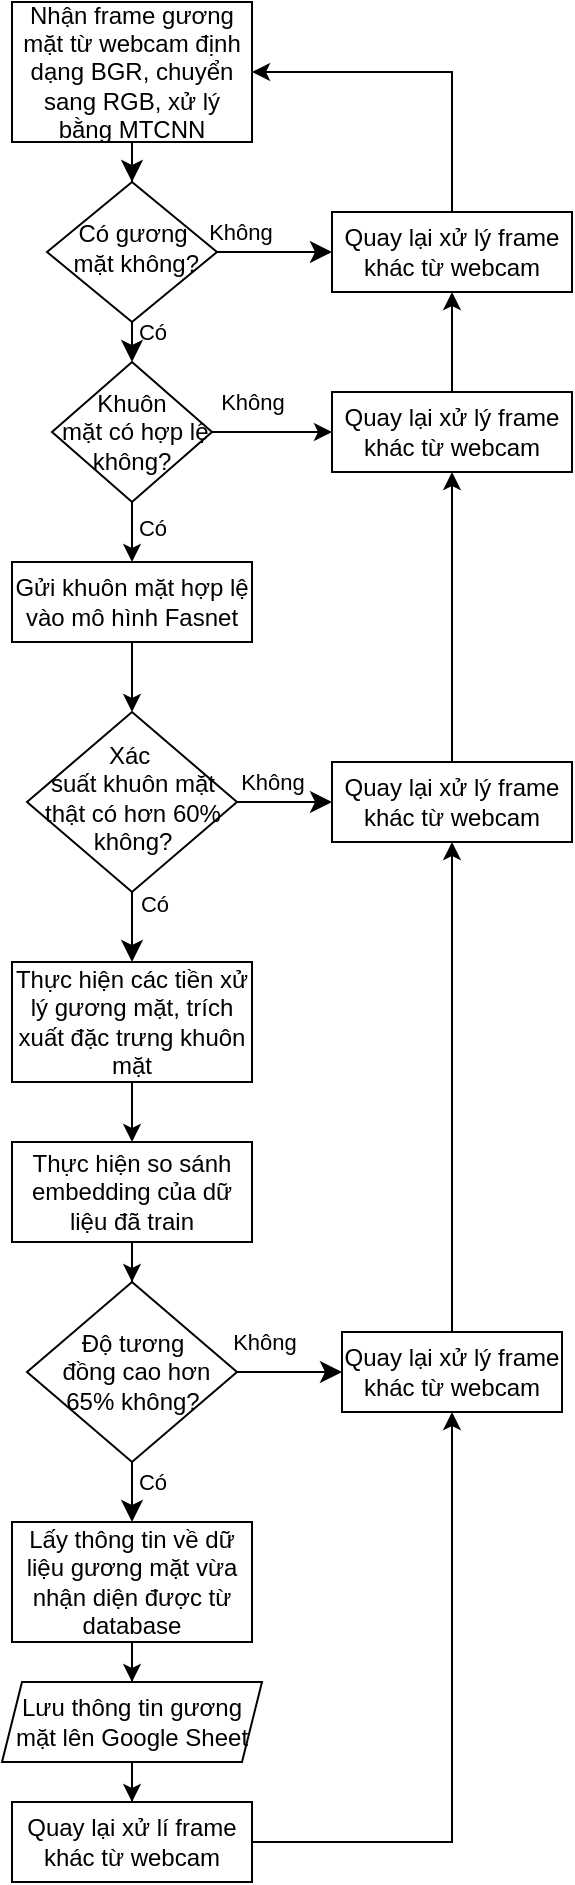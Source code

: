 <mxfile version="28.0.3">
  <diagram id="C5RBs43oDa-KdzZeNtuy" name="Page-1">
    <mxGraphModel dx="1152" dy="1865" grid="0" gridSize="10" guides="1" tooltips="1" connect="1" arrows="1" fold="1" page="1" pageScale="1" pageWidth="827" pageHeight="1169" background="#ffffff" math="0" shadow="0">
      <root>
        <mxCell id="WIyWlLk6GJQsqaUBKTNV-0" />
        <mxCell id="WIyWlLk6GJQsqaUBKTNV-1" parent="WIyWlLk6GJQsqaUBKTNV-0" />
        <mxCell id="WIyWlLk6GJQsqaUBKTNV-2" value="" style="rounded=0;html=1;jettySize=auto;orthogonalLoop=1;fontSize=11;endArrow=classic;endFill=1;endSize=8;strokeWidth=1;shadow=0;labelBackgroundColor=none;edgeStyle=orthogonalEdgeStyle;exitX=0.5;exitY=1;exitDx=0;exitDy=0;" parent="WIyWlLk6GJQsqaUBKTNV-1" source="A56iYJxM9WRR-LLqGUsY-35" target="WIyWlLk6GJQsqaUBKTNV-6" edge="1">
          <mxGeometry relative="1" as="geometry">
            <mxPoint x="220" y="50" as="sourcePoint" />
          </mxGeometry>
        </mxCell>
        <mxCell id="WIyWlLk6GJQsqaUBKTNV-5" value="Không" style="edgeStyle=orthogonalEdgeStyle;rounded=0;html=1;jettySize=auto;orthogonalLoop=1;fontSize=11;endArrow=classic;endFill=1;endSize=8;strokeWidth=1;shadow=0;labelBackgroundColor=none;entryX=0;entryY=0.5;entryDx=0;entryDy=0;exitX=1;exitY=0.5;exitDx=0;exitDy=0;" parent="WIyWlLk6GJQsqaUBKTNV-1" source="WIyWlLk6GJQsqaUBKTNV-6" target="A56iYJxM9WRR-LLqGUsY-23" edge="1">
          <mxGeometry x="-0.604" y="10" relative="1" as="geometry">
            <mxPoint as="offset" />
            <mxPoint x="320.0" y="120" as="targetPoint" />
            <Array as="points">
              <mxPoint x="290" y="105" />
              <mxPoint x="290" y="105" />
            </Array>
          </mxGeometry>
        </mxCell>
        <mxCell id="WIyWlLk6GJQsqaUBKTNV-6" value="Có gương&lt;div&gt;&amp;nbsp;mặt không?&lt;/div&gt;" style="rhombus;whiteSpace=wrap;html=1;shadow=0;fontFamily=Helvetica;fontSize=12;align=center;strokeWidth=1;spacing=6;spacingTop=-4;" parent="WIyWlLk6GJQsqaUBKTNV-1" vertex="1">
          <mxGeometry x="177.5" y="70" width="85" height="70" as="geometry" />
        </mxCell>
        <mxCell id="WIyWlLk6GJQsqaUBKTNV-8" value="Có" style="rounded=0;html=1;jettySize=auto;orthogonalLoop=1;fontSize=11;endArrow=classic;endFill=1;endSize=8;strokeWidth=1;shadow=0;labelBackgroundColor=none;edgeStyle=orthogonalEdgeStyle;" parent="WIyWlLk6GJQsqaUBKTNV-1" source="WIyWlLk6GJQsqaUBKTNV-10" edge="1">
          <mxGeometry x="-0.718" y="10" relative="1" as="geometry">
            <mxPoint x="1" y="1" as="offset" />
            <mxPoint x="220" y="460" as="targetPoint" />
          </mxGeometry>
        </mxCell>
        <mxCell id="WIyWlLk6GJQsqaUBKTNV-9" value="Không" style="edgeStyle=orthogonalEdgeStyle;rounded=0;html=1;jettySize=auto;orthogonalLoop=1;fontSize=11;endArrow=classic;endFill=1;endSize=8;strokeWidth=1;shadow=0;labelBackgroundColor=none;" parent="WIyWlLk6GJQsqaUBKTNV-1" source="WIyWlLk6GJQsqaUBKTNV-10" edge="1">
          <mxGeometry x="-0.271" y="10" relative="1" as="geometry">
            <mxPoint as="offset" />
            <mxPoint x="320" y="380" as="targetPoint" />
          </mxGeometry>
        </mxCell>
        <mxCell id="WIyWlLk6GJQsqaUBKTNV-10" value="&lt;div&gt;Xác&amp;nbsp;&lt;/div&gt;&lt;div&gt;suất khuôn mặt thật có hơn 60% không?&lt;/div&gt;" style="rhombus;whiteSpace=wrap;html=1;shadow=0;fontFamily=Helvetica;fontSize=12;align=center;strokeWidth=1;spacing=6;spacingTop=-4;" parent="WIyWlLk6GJQsqaUBKTNV-1" vertex="1">
          <mxGeometry x="167.5" y="335" width="105" height="90" as="geometry" />
        </mxCell>
        <mxCell id="A56iYJxM9WRR-LLqGUsY-8" value="" style="edgeStyle=orthogonalEdgeStyle;rounded=0;orthogonalLoop=1;jettySize=auto;html=1;" edge="1" parent="WIyWlLk6GJQsqaUBKTNV-1">
          <mxGeometry relative="1" as="geometry">
            <mxPoint x="220" y="520" as="sourcePoint" />
            <mxPoint x="220" y="550" as="targetPoint" />
          </mxGeometry>
        </mxCell>
        <mxCell id="A56iYJxM9WRR-LLqGUsY-4" value="" style="edgeStyle=orthogonalEdgeStyle;rounded=0;orthogonalLoop=1;jettySize=auto;html=1;endArrow=classic;endFill=1;exitX=0.5;exitY=1;exitDx=0;exitDy=0;" edge="1" parent="WIyWlLk6GJQsqaUBKTNV-1" source="A56iYJxM9WRR-LLqGUsY-22" target="WIyWlLk6GJQsqaUBKTNV-10">
          <mxGeometry relative="1" as="geometry">
            <mxPoint x="220" y="310" as="sourcePoint" />
            <Array as="points" />
          </mxGeometry>
        </mxCell>
        <mxCell id="A56iYJxM9WRR-LLqGUsY-13" value="" style="edgeStyle=orthogonalEdgeStyle;rounded=0;orthogonalLoop=1;jettySize=auto;html=1;exitX=0.5;exitY=1;exitDx=0;exitDy=0;" edge="1" parent="WIyWlLk6GJQsqaUBKTNV-1" source="A56iYJxM9WRR-LLqGUsY-20" target="A56iYJxM9WRR-LLqGUsY-11">
          <mxGeometry relative="1" as="geometry">
            <mxPoint x="220" y="610" as="sourcePoint" />
          </mxGeometry>
        </mxCell>
        <mxCell id="A56iYJxM9WRR-LLqGUsY-11" value="&lt;div&gt;Độ&amp;nbsp;&lt;span style=&quot;background-color: transparent; color: light-dark(rgb(0, 0, 0), rgb(255, 255, 255));&quot;&gt;tương&lt;/span&gt;&lt;/div&gt;&lt;div&gt;&amp;nbsp;đồng cao hơn 65%&amp;nbsp;&lt;span style=&quot;background-color: transparent; color: light-dark(rgb(0, 0, 0), rgb(255, 255, 255));&quot;&gt;không?&lt;/span&gt;&lt;/div&gt;" style="rhombus;whiteSpace=wrap;html=1;" vertex="1" parent="WIyWlLk6GJQsqaUBKTNV-1">
          <mxGeometry x="167.5" y="620" width="105" height="90" as="geometry" />
        </mxCell>
        <mxCell id="A56iYJxM9WRR-LLqGUsY-14" value="Không" style="edgeStyle=orthogonalEdgeStyle;rounded=0;html=1;jettySize=auto;orthogonalLoop=1;fontSize=11;endArrow=classic;endFill=1;endSize=8;strokeWidth=1;shadow=0;labelBackgroundColor=none;exitX=1;exitY=0.5;exitDx=0;exitDy=0;" edge="1" parent="WIyWlLk6GJQsqaUBKTNV-1" source="A56iYJxM9WRR-LLqGUsY-11">
          <mxGeometry x="-0.511" y="15" relative="1" as="geometry">
            <mxPoint as="offset" />
            <mxPoint x="265" y="664.76" as="sourcePoint" />
            <mxPoint x="325" y="665" as="targetPoint" />
          </mxGeometry>
        </mxCell>
        <mxCell id="A56iYJxM9WRR-LLqGUsY-15" value="Có" style="rounded=0;html=1;jettySize=auto;orthogonalLoop=1;fontSize=11;endArrow=classic;endFill=1;endSize=8;strokeWidth=1;shadow=0;labelBackgroundColor=none;edgeStyle=orthogonalEdgeStyle;entryX=0.5;entryY=0;entryDx=0;entryDy=0;" edge="1" parent="WIyWlLk6GJQsqaUBKTNV-1">
          <mxGeometry x="-0.333" y="10" relative="1" as="geometry">
            <mxPoint as="offset" />
            <mxPoint x="220" y="710" as="sourcePoint" />
            <mxPoint x="220" y="740" as="targetPoint" />
            <Array as="points" />
          </mxGeometry>
        </mxCell>
        <mxCell id="A56iYJxM9WRR-LLqGUsY-17" style="edgeStyle=orthogonalEdgeStyle;rounded=0;orthogonalLoop=1;jettySize=auto;html=1;entryX=0.5;entryY=1;entryDx=0;entryDy=0;" edge="1" parent="WIyWlLk6GJQsqaUBKTNV-1">
          <mxGeometry relative="1" as="geometry">
            <mxPoint x="380" y="675" as="sourcePoint" />
            <mxPoint x="380" y="400" as="targetPoint" />
          </mxGeometry>
        </mxCell>
        <mxCell id="A56iYJxM9WRR-LLqGUsY-20" value="Thực hiện so sánh embedding của dữ liệu đã train" style="rounded=0;whiteSpace=wrap;html=1;" vertex="1" parent="WIyWlLk6GJQsqaUBKTNV-1">
          <mxGeometry x="160" y="550" width="120" height="50" as="geometry" />
        </mxCell>
        <mxCell id="A56iYJxM9WRR-LLqGUsY-21" value="Thực hiện các tiền xử lý gương mặt, trích xuất đặc trưng khuôn mặt" style="whiteSpace=wrap;html=1;" vertex="1" parent="WIyWlLk6GJQsqaUBKTNV-1">
          <mxGeometry x="160" y="460" width="120" height="60" as="geometry" />
        </mxCell>
        <mxCell id="A56iYJxM9WRR-LLqGUsY-22" value="Gửi khuôn mặt hợp lệ vào mô hình Fasnet" style="whiteSpace=wrap;html=1;" vertex="1" parent="WIyWlLk6GJQsqaUBKTNV-1">
          <mxGeometry x="160" y="260" width="120" height="40" as="geometry" />
        </mxCell>
        <mxCell id="A56iYJxM9WRR-LLqGUsY-36" style="edgeStyle=orthogonalEdgeStyle;rounded=0;orthogonalLoop=1;jettySize=auto;html=1;entryX=1;entryY=0.5;entryDx=0;entryDy=0;" edge="1" parent="WIyWlLk6GJQsqaUBKTNV-1" source="A56iYJxM9WRR-LLqGUsY-23" target="A56iYJxM9WRR-LLqGUsY-35">
          <mxGeometry relative="1" as="geometry">
            <Array as="points">
              <mxPoint x="380" y="15" />
            </Array>
          </mxGeometry>
        </mxCell>
        <mxCell id="A56iYJxM9WRR-LLqGUsY-23" value="Quay lại xử lý frame khác từ webcam" style="whiteSpace=wrap;html=1;" vertex="1" parent="WIyWlLk6GJQsqaUBKTNV-1">
          <mxGeometry x="320" y="85" width="120" height="40" as="geometry" />
        </mxCell>
        <mxCell id="A56iYJxM9WRR-LLqGUsY-25" value="Có" style="rounded=0;html=1;jettySize=auto;orthogonalLoop=1;fontSize=11;endArrow=classic;endFill=1;endSize=8;strokeWidth=1;shadow=0;labelBackgroundColor=none;edgeStyle=orthogonalEdgeStyle;exitX=0.5;exitY=1;exitDx=0;exitDy=0;entryX=0.5;entryY=0;entryDx=0;entryDy=0;" edge="1" parent="WIyWlLk6GJQsqaUBKTNV-1" source="WIyWlLk6GJQsqaUBKTNV-6" target="A56iYJxM9WRR-LLqGUsY-40">
          <mxGeometry x="-0.506" y="10" relative="1" as="geometry">
            <mxPoint as="offset" />
            <mxPoint x="219.71" y="235" as="sourcePoint" />
            <mxPoint x="220" y="180" as="targetPoint" />
          </mxGeometry>
        </mxCell>
        <mxCell id="A56iYJxM9WRR-LLqGUsY-51" style="edgeStyle=orthogonalEdgeStyle;rounded=0;orthogonalLoop=1;jettySize=auto;html=1;entryX=0.5;entryY=1;entryDx=0;entryDy=0;" edge="1" parent="WIyWlLk6GJQsqaUBKTNV-1" source="A56iYJxM9WRR-LLqGUsY-26" target="A56iYJxM9WRR-LLqGUsY-49">
          <mxGeometry relative="1" as="geometry" />
        </mxCell>
        <mxCell id="A56iYJxM9WRR-LLqGUsY-26" value="Quay lại xử lý frame khác từ webcam" style="whiteSpace=wrap;html=1;" vertex="1" parent="WIyWlLk6GJQsqaUBKTNV-1">
          <mxGeometry x="320" y="360" width="120" height="40" as="geometry" />
        </mxCell>
        <mxCell id="A56iYJxM9WRR-LLqGUsY-27" value="Quay lại xử lý frame khác từ webcam" style="whiteSpace=wrap;html=1;" vertex="1" parent="WIyWlLk6GJQsqaUBKTNV-1">
          <mxGeometry x="325" y="645" width="110" height="40" as="geometry" />
        </mxCell>
        <mxCell id="A56iYJxM9WRR-LLqGUsY-61" style="edgeStyle=orthogonalEdgeStyle;rounded=0;orthogonalLoop=1;jettySize=auto;html=1;" edge="1" parent="WIyWlLk6GJQsqaUBKTNV-1" source="A56iYJxM9WRR-LLqGUsY-32" target="A56iYJxM9WRR-LLqGUsY-27">
          <mxGeometry relative="1" as="geometry" />
        </mxCell>
        <mxCell id="A56iYJxM9WRR-LLqGUsY-32" value="Quay lại xử lí frame khác từ webcam" style="whiteSpace=wrap;html=1;" vertex="1" parent="WIyWlLk6GJQsqaUBKTNV-1">
          <mxGeometry x="160" y="880" width="120" height="40" as="geometry" />
        </mxCell>
        <mxCell id="A56iYJxM9WRR-LLqGUsY-35" value="Nhận frame gương mặt từ webcam định dạng BGR, chuyển sang RGB, xử lý bằng MTCNN" style="whiteSpace=wrap;html=1;" vertex="1" parent="WIyWlLk6GJQsqaUBKTNV-1">
          <mxGeometry x="160" y="-20" width="120" height="70" as="geometry" />
        </mxCell>
        <mxCell id="A56iYJxM9WRR-LLqGUsY-42" value="" style="edgeStyle=orthogonalEdgeStyle;rounded=0;orthogonalLoop=1;jettySize=auto;html=1;" edge="1" parent="WIyWlLk6GJQsqaUBKTNV-1" source="A56iYJxM9WRR-LLqGUsY-40" target="A56iYJxM9WRR-LLqGUsY-22">
          <mxGeometry relative="1" as="geometry">
            <Array as="points">
              <mxPoint x="220" y="230" />
              <mxPoint x="220" y="230" />
            </Array>
          </mxGeometry>
        </mxCell>
        <mxCell id="A56iYJxM9WRR-LLqGUsY-44" value="Có" style="edgeLabel;html=1;align=center;verticalAlign=middle;resizable=0;points=[];" vertex="1" connectable="0" parent="A56iYJxM9WRR-LLqGUsY-42">
          <mxGeometry x="-0.486" y="2" relative="1" as="geometry">
            <mxPoint x="8" y="5" as="offset" />
          </mxGeometry>
        </mxCell>
        <mxCell id="A56iYJxM9WRR-LLqGUsY-45" style="edgeStyle=orthogonalEdgeStyle;rounded=0;orthogonalLoop=1;jettySize=auto;html=1;entryX=0;entryY=0.5;entryDx=0;entryDy=0;" edge="1" parent="WIyWlLk6GJQsqaUBKTNV-1" source="A56iYJxM9WRR-LLqGUsY-40" target="A56iYJxM9WRR-LLqGUsY-49">
          <mxGeometry relative="1" as="geometry">
            <mxPoint x="320" y="195" as="targetPoint" />
          </mxGeometry>
        </mxCell>
        <mxCell id="A56iYJxM9WRR-LLqGUsY-47" value="Không" style="edgeLabel;html=1;align=center;verticalAlign=middle;resizable=0;points=[];" vertex="1" connectable="0" parent="A56iYJxM9WRR-LLqGUsY-45">
          <mxGeometry x="-0.471" y="1" relative="1" as="geometry">
            <mxPoint x="4" y="-14" as="offset" />
          </mxGeometry>
        </mxCell>
        <mxCell id="A56iYJxM9WRR-LLqGUsY-40" value="Khuôn&lt;div&gt;&amp;nbsp;mặt có hợp lệ không?&lt;/div&gt;" style="rhombus;whiteSpace=wrap;html=1;" vertex="1" parent="WIyWlLk6GJQsqaUBKTNV-1">
          <mxGeometry x="180" y="160" width="80" height="70" as="geometry" />
        </mxCell>
        <mxCell id="A56iYJxM9WRR-LLqGUsY-50" value="" style="edgeStyle=orthogonalEdgeStyle;rounded=0;orthogonalLoop=1;jettySize=auto;html=1;" edge="1" parent="WIyWlLk6GJQsqaUBKTNV-1" source="A56iYJxM9WRR-LLqGUsY-49" target="A56iYJxM9WRR-LLqGUsY-23">
          <mxGeometry relative="1" as="geometry" />
        </mxCell>
        <mxCell id="A56iYJxM9WRR-LLqGUsY-49" value="Quay lại xử lý frame khác từ webcam" style="whiteSpace=wrap;html=1;" vertex="1" parent="WIyWlLk6GJQsqaUBKTNV-1">
          <mxGeometry x="320" y="175" width="120" height="40" as="geometry" />
        </mxCell>
        <mxCell id="A56iYJxM9WRR-LLqGUsY-55" style="edgeStyle=orthogonalEdgeStyle;rounded=0;orthogonalLoop=1;jettySize=auto;html=1;entryX=0.5;entryY=0;entryDx=0;entryDy=0;" edge="1" parent="WIyWlLk6GJQsqaUBKTNV-1" source="A56iYJxM9WRR-LLqGUsY-52" target="A56iYJxM9WRR-LLqGUsY-58">
          <mxGeometry relative="1" as="geometry">
            <mxPoint x="220" y="820" as="targetPoint" />
            <Array as="points" />
          </mxGeometry>
        </mxCell>
        <mxCell id="A56iYJxM9WRR-LLqGUsY-52" value="Lấy thông tin về dữ liệu gương mặt vừa nhận diện được từ database" style="whiteSpace=wrap;html=1;" vertex="1" parent="WIyWlLk6GJQsqaUBKTNV-1">
          <mxGeometry x="160" y="740" width="120" height="60" as="geometry" />
        </mxCell>
        <mxCell id="A56iYJxM9WRR-LLqGUsY-60" value="" style="edgeStyle=orthogonalEdgeStyle;rounded=0;orthogonalLoop=1;jettySize=auto;html=1;" edge="1" parent="WIyWlLk6GJQsqaUBKTNV-1" source="A56iYJxM9WRR-LLqGUsY-58" target="A56iYJxM9WRR-LLqGUsY-32">
          <mxGeometry relative="1" as="geometry" />
        </mxCell>
        <mxCell id="A56iYJxM9WRR-LLqGUsY-58" value="Lưu thông tin gương mặt lên Google Sheet" style="shape=parallelogram;perimeter=parallelogramPerimeter;whiteSpace=wrap;html=1;fixedSize=1;size=10;" vertex="1" parent="WIyWlLk6GJQsqaUBKTNV-1">
          <mxGeometry x="155" y="820" width="130" height="40" as="geometry" />
        </mxCell>
      </root>
    </mxGraphModel>
  </diagram>
</mxfile>
